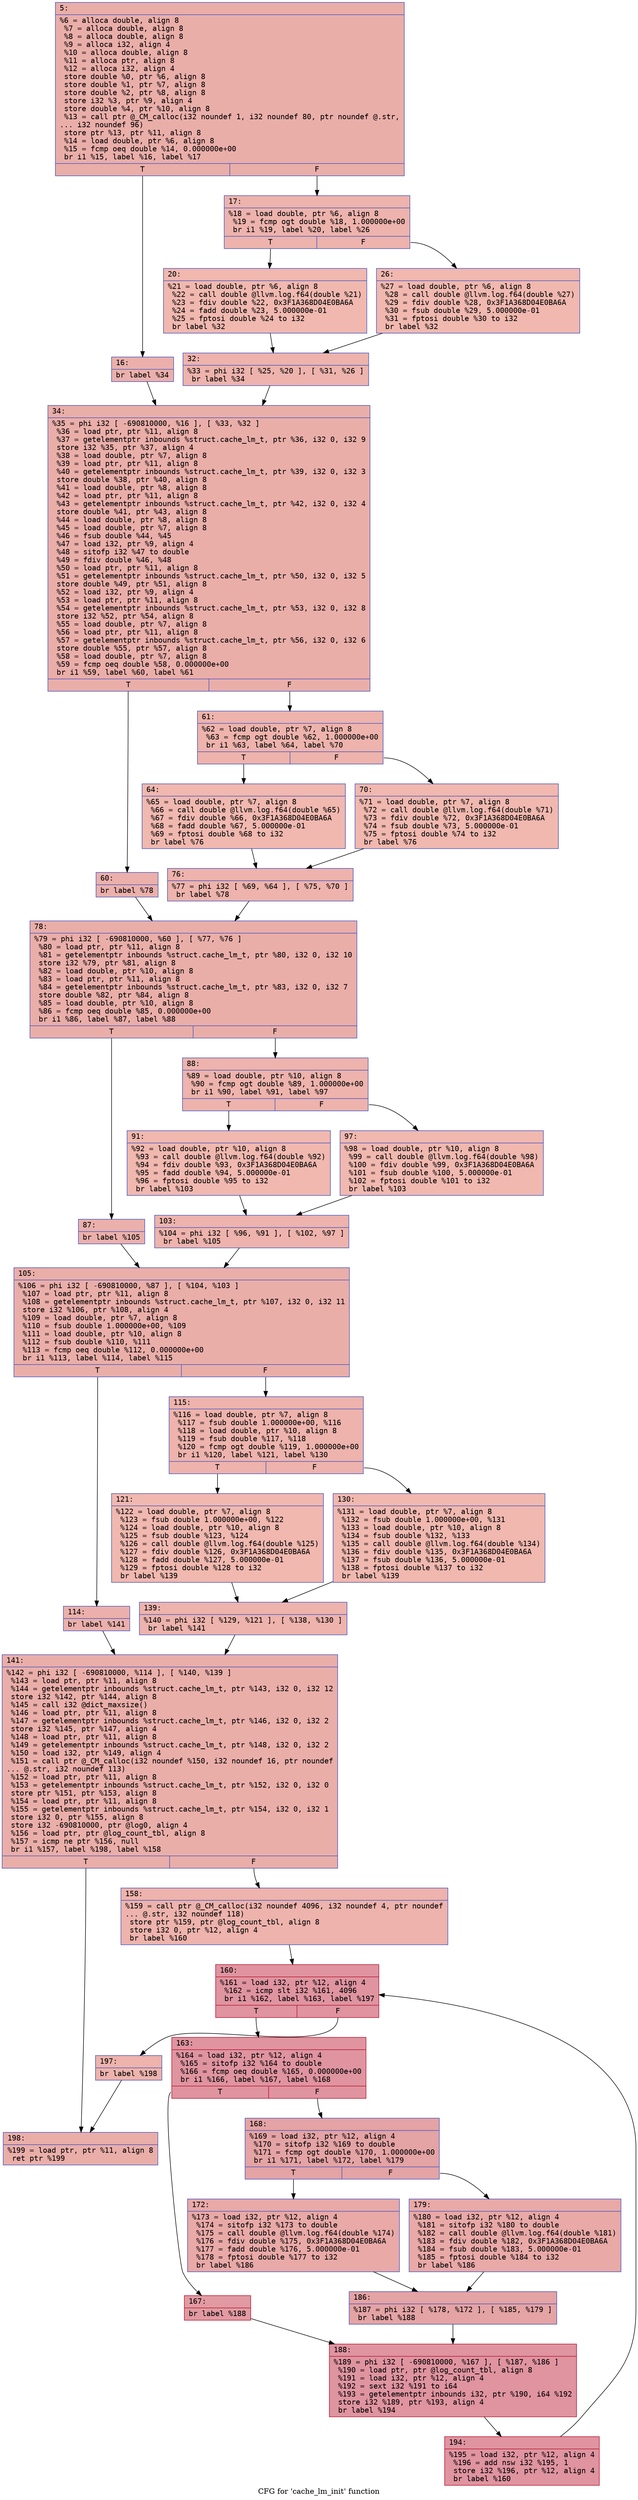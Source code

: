 digraph "CFG for 'cache_lm_init' function" {
	label="CFG for 'cache_lm_init' function";

	Node0x60000034e120 [shape=record,color="#3d50c3ff", style=filled, fillcolor="#d0473d70" fontname="Courier",label="{5:\l|  %6 = alloca double, align 8\l  %7 = alloca double, align 8\l  %8 = alloca double, align 8\l  %9 = alloca i32, align 4\l  %10 = alloca double, align 8\l  %11 = alloca ptr, align 8\l  %12 = alloca i32, align 4\l  store double %0, ptr %6, align 8\l  store double %1, ptr %7, align 8\l  store double %2, ptr %8, align 8\l  store i32 %3, ptr %9, align 4\l  store double %4, ptr %10, align 8\l  %13 = call ptr @_CM_calloc(i32 noundef 1, i32 noundef 80, ptr noundef @.str,\l... i32 noundef 96)\l  store ptr %13, ptr %11, align 8\l  %14 = load double, ptr %6, align 8\l  %15 = fcmp oeq double %14, 0.000000e+00\l  br i1 %15, label %16, label %17\l|{<s0>T|<s1>F}}"];
	Node0x60000034e120:s0 -> Node0x60000034e170[tooltip="5 -> 16\nProbability 62.50%" ];
	Node0x60000034e120:s1 -> Node0x60000034e1c0[tooltip="5 -> 17\nProbability 37.50%" ];
	Node0x60000034e170 [shape=record,color="#3d50c3ff", style=filled, fillcolor="#d24b4070" fontname="Courier",label="{16:\l|  br label %34\l}"];
	Node0x60000034e170 -> Node0x60000034e300[tooltip="16 -> 34\nProbability 100.00%" ];
	Node0x60000034e1c0 [shape=record,color="#3d50c3ff", style=filled, fillcolor="#d6524470" fontname="Courier",label="{17:\l|  %18 = load double, ptr %6, align 8\l  %19 = fcmp ogt double %18, 1.000000e+00\l  br i1 %19, label %20, label %26\l|{<s0>T|<s1>F}}"];
	Node0x60000034e1c0:s0 -> Node0x60000034e210[tooltip="17 -> 20\nProbability 50.00%" ];
	Node0x60000034e1c0:s1 -> Node0x60000034e260[tooltip="17 -> 26\nProbability 50.00%" ];
	Node0x60000034e210 [shape=record,color="#3d50c3ff", style=filled, fillcolor="#dc5d4a70" fontname="Courier",label="{20:\l|  %21 = load double, ptr %6, align 8\l  %22 = call double @llvm.log.f64(double %21)\l  %23 = fdiv double %22, 0x3F1A368D04E0BA6A\l  %24 = fadd double %23, 5.000000e-01\l  %25 = fptosi double %24 to i32\l  br label %32\l}"];
	Node0x60000034e210 -> Node0x60000034e2b0[tooltip="20 -> 32\nProbability 100.00%" ];
	Node0x60000034e260 [shape=record,color="#3d50c3ff", style=filled, fillcolor="#dc5d4a70" fontname="Courier",label="{26:\l|  %27 = load double, ptr %6, align 8\l  %28 = call double @llvm.log.f64(double %27)\l  %29 = fdiv double %28, 0x3F1A368D04E0BA6A\l  %30 = fsub double %29, 5.000000e-01\l  %31 = fptosi double %30 to i32\l  br label %32\l}"];
	Node0x60000034e260 -> Node0x60000034e2b0[tooltip="26 -> 32\nProbability 100.00%" ];
	Node0x60000034e2b0 [shape=record,color="#3d50c3ff", style=filled, fillcolor="#d6524470" fontname="Courier",label="{32:\l|  %33 = phi i32 [ %25, %20 ], [ %31, %26 ]\l  br label %34\l}"];
	Node0x60000034e2b0 -> Node0x60000034e300[tooltip="32 -> 34\nProbability 100.00%" ];
	Node0x60000034e300 [shape=record,color="#3d50c3ff", style=filled, fillcolor="#d0473d70" fontname="Courier",label="{34:\l|  %35 = phi i32 [ -690810000, %16 ], [ %33, %32 ]\l  %36 = load ptr, ptr %11, align 8\l  %37 = getelementptr inbounds %struct.cache_lm_t, ptr %36, i32 0, i32 9\l  store i32 %35, ptr %37, align 4\l  %38 = load double, ptr %7, align 8\l  %39 = load ptr, ptr %11, align 8\l  %40 = getelementptr inbounds %struct.cache_lm_t, ptr %39, i32 0, i32 3\l  store double %38, ptr %40, align 8\l  %41 = load double, ptr %8, align 8\l  %42 = load ptr, ptr %11, align 8\l  %43 = getelementptr inbounds %struct.cache_lm_t, ptr %42, i32 0, i32 4\l  store double %41, ptr %43, align 8\l  %44 = load double, ptr %8, align 8\l  %45 = load double, ptr %7, align 8\l  %46 = fsub double %44, %45\l  %47 = load i32, ptr %9, align 4\l  %48 = sitofp i32 %47 to double\l  %49 = fdiv double %46, %48\l  %50 = load ptr, ptr %11, align 8\l  %51 = getelementptr inbounds %struct.cache_lm_t, ptr %50, i32 0, i32 5\l  store double %49, ptr %51, align 8\l  %52 = load i32, ptr %9, align 4\l  %53 = load ptr, ptr %11, align 8\l  %54 = getelementptr inbounds %struct.cache_lm_t, ptr %53, i32 0, i32 8\l  store i32 %52, ptr %54, align 8\l  %55 = load double, ptr %7, align 8\l  %56 = load ptr, ptr %11, align 8\l  %57 = getelementptr inbounds %struct.cache_lm_t, ptr %56, i32 0, i32 6\l  store double %55, ptr %57, align 8\l  %58 = load double, ptr %7, align 8\l  %59 = fcmp oeq double %58, 0.000000e+00\l  br i1 %59, label %60, label %61\l|{<s0>T|<s1>F}}"];
	Node0x60000034e300:s0 -> Node0x60000034e350[tooltip="34 -> 60\nProbability 62.50%" ];
	Node0x60000034e300:s1 -> Node0x60000034e3a0[tooltip="34 -> 61\nProbability 37.50%" ];
	Node0x60000034e350 [shape=record,color="#3d50c3ff", style=filled, fillcolor="#d24b4070" fontname="Courier",label="{60:\l|  br label %78\l}"];
	Node0x60000034e350 -> Node0x60000034e4e0[tooltip="60 -> 78\nProbability 100.00%" ];
	Node0x60000034e3a0 [shape=record,color="#3d50c3ff", style=filled, fillcolor="#d6524470" fontname="Courier",label="{61:\l|  %62 = load double, ptr %7, align 8\l  %63 = fcmp ogt double %62, 1.000000e+00\l  br i1 %63, label %64, label %70\l|{<s0>T|<s1>F}}"];
	Node0x60000034e3a0:s0 -> Node0x60000034e3f0[tooltip="61 -> 64\nProbability 50.00%" ];
	Node0x60000034e3a0:s1 -> Node0x60000034e440[tooltip="61 -> 70\nProbability 50.00%" ];
	Node0x60000034e3f0 [shape=record,color="#3d50c3ff", style=filled, fillcolor="#dc5d4a70" fontname="Courier",label="{64:\l|  %65 = load double, ptr %7, align 8\l  %66 = call double @llvm.log.f64(double %65)\l  %67 = fdiv double %66, 0x3F1A368D04E0BA6A\l  %68 = fadd double %67, 5.000000e-01\l  %69 = fptosi double %68 to i32\l  br label %76\l}"];
	Node0x60000034e3f0 -> Node0x60000034e490[tooltip="64 -> 76\nProbability 100.00%" ];
	Node0x60000034e440 [shape=record,color="#3d50c3ff", style=filled, fillcolor="#dc5d4a70" fontname="Courier",label="{70:\l|  %71 = load double, ptr %7, align 8\l  %72 = call double @llvm.log.f64(double %71)\l  %73 = fdiv double %72, 0x3F1A368D04E0BA6A\l  %74 = fsub double %73, 5.000000e-01\l  %75 = fptosi double %74 to i32\l  br label %76\l}"];
	Node0x60000034e440 -> Node0x60000034e490[tooltip="70 -> 76\nProbability 100.00%" ];
	Node0x60000034e490 [shape=record,color="#3d50c3ff", style=filled, fillcolor="#d6524470" fontname="Courier",label="{76:\l|  %77 = phi i32 [ %69, %64 ], [ %75, %70 ]\l  br label %78\l}"];
	Node0x60000034e490 -> Node0x60000034e4e0[tooltip="76 -> 78\nProbability 100.00%" ];
	Node0x60000034e4e0 [shape=record,color="#3d50c3ff", style=filled, fillcolor="#d0473d70" fontname="Courier",label="{78:\l|  %79 = phi i32 [ -690810000, %60 ], [ %77, %76 ]\l  %80 = load ptr, ptr %11, align 8\l  %81 = getelementptr inbounds %struct.cache_lm_t, ptr %80, i32 0, i32 10\l  store i32 %79, ptr %81, align 8\l  %82 = load double, ptr %10, align 8\l  %83 = load ptr, ptr %11, align 8\l  %84 = getelementptr inbounds %struct.cache_lm_t, ptr %83, i32 0, i32 7\l  store double %82, ptr %84, align 8\l  %85 = load double, ptr %10, align 8\l  %86 = fcmp oeq double %85, 0.000000e+00\l  br i1 %86, label %87, label %88\l|{<s0>T|<s1>F}}"];
	Node0x60000034e4e0:s0 -> Node0x60000034e530[tooltip="78 -> 87\nProbability 62.50%" ];
	Node0x60000034e4e0:s1 -> Node0x60000034e580[tooltip="78 -> 88\nProbability 37.50%" ];
	Node0x60000034e530 [shape=record,color="#3d50c3ff", style=filled, fillcolor="#d24b4070" fontname="Courier",label="{87:\l|  br label %105\l}"];
	Node0x60000034e530 -> Node0x60000034e6c0[tooltip="87 -> 105\nProbability 100.00%" ];
	Node0x60000034e580 [shape=record,color="#3d50c3ff", style=filled, fillcolor="#d6524470" fontname="Courier",label="{88:\l|  %89 = load double, ptr %10, align 8\l  %90 = fcmp ogt double %89, 1.000000e+00\l  br i1 %90, label %91, label %97\l|{<s0>T|<s1>F}}"];
	Node0x60000034e580:s0 -> Node0x60000034e5d0[tooltip="88 -> 91\nProbability 50.00%" ];
	Node0x60000034e580:s1 -> Node0x60000034e620[tooltip="88 -> 97\nProbability 50.00%" ];
	Node0x60000034e5d0 [shape=record,color="#3d50c3ff", style=filled, fillcolor="#dc5d4a70" fontname="Courier",label="{91:\l|  %92 = load double, ptr %10, align 8\l  %93 = call double @llvm.log.f64(double %92)\l  %94 = fdiv double %93, 0x3F1A368D04E0BA6A\l  %95 = fadd double %94, 5.000000e-01\l  %96 = fptosi double %95 to i32\l  br label %103\l}"];
	Node0x60000034e5d0 -> Node0x60000034e670[tooltip="91 -> 103\nProbability 100.00%" ];
	Node0x60000034e620 [shape=record,color="#3d50c3ff", style=filled, fillcolor="#dc5d4a70" fontname="Courier",label="{97:\l|  %98 = load double, ptr %10, align 8\l  %99 = call double @llvm.log.f64(double %98)\l  %100 = fdiv double %99, 0x3F1A368D04E0BA6A\l  %101 = fsub double %100, 5.000000e-01\l  %102 = fptosi double %101 to i32\l  br label %103\l}"];
	Node0x60000034e620 -> Node0x60000034e670[tooltip="97 -> 103\nProbability 100.00%" ];
	Node0x60000034e670 [shape=record,color="#3d50c3ff", style=filled, fillcolor="#d6524470" fontname="Courier",label="{103:\l|  %104 = phi i32 [ %96, %91 ], [ %102, %97 ]\l  br label %105\l}"];
	Node0x60000034e670 -> Node0x60000034e6c0[tooltip="103 -> 105\nProbability 100.00%" ];
	Node0x60000034e6c0 [shape=record,color="#3d50c3ff", style=filled, fillcolor="#d0473d70" fontname="Courier",label="{105:\l|  %106 = phi i32 [ -690810000, %87 ], [ %104, %103 ]\l  %107 = load ptr, ptr %11, align 8\l  %108 = getelementptr inbounds %struct.cache_lm_t, ptr %107, i32 0, i32 11\l  store i32 %106, ptr %108, align 4\l  %109 = load double, ptr %7, align 8\l  %110 = fsub double 1.000000e+00, %109\l  %111 = load double, ptr %10, align 8\l  %112 = fsub double %110, %111\l  %113 = fcmp oeq double %112, 0.000000e+00\l  br i1 %113, label %114, label %115\l|{<s0>T|<s1>F}}"];
	Node0x60000034e6c0:s0 -> Node0x60000034e710[tooltip="105 -> 114\nProbability 62.50%" ];
	Node0x60000034e6c0:s1 -> Node0x60000034e760[tooltip="105 -> 115\nProbability 37.50%" ];
	Node0x60000034e710 [shape=record,color="#3d50c3ff", style=filled, fillcolor="#d24b4070" fontname="Courier",label="{114:\l|  br label %141\l}"];
	Node0x60000034e710 -> Node0x60000034e8a0[tooltip="114 -> 141\nProbability 100.00%" ];
	Node0x60000034e760 [shape=record,color="#3d50c3ff", style=filled, fillcolor="#d6524470" fontname="Courier",label="{115:\l|  %116 = load double, ptr %7, align 8\l  %117 = fsub double 1.000000e+00, %116\l  %118 = load double, ptr %10, align 8\l  %119 = fsub double %117, %118\l  %120 = fcmp ogt double %119, 1.000000e+00\l  br i1 %120, label %121, label %130\l|{<s0>T|<s1>F}}"];
	Node0x60000034e760:s0 -> Node0x60000034e7b0[tooltip="115 -> 121\nProbability 50.00%" ];
	Node0x60000034e760:s1 -> Node0x60000034e800[tooltip="115 -> 130\nProbability 50.00%" ];
	Node0x60000034e7b0 [shape=record,color="#3d50c3ff", style=filled, fillcolor="#dc5d4a70" fontname="Courier",label="{121:\l|  %122 = load double, ptr %7, align 8\l  %123 = fsub double 1.000000e+00, %122\l  %124 = load double, ptr %10, align 8\l  %125 = fsub double %123, %124\l  %126 = call double @llvm.log.f64(double %125)\l  %127 = fdiv double %126, 0x3F1A368D04E0BA6A\l  %128 = fadd double %127, 5.000000e-01\l  %129 = fptosi double %128 to i32\l  br label %139\l}"];
	Node0x60000034e7b0 -> Node0x60000034e850[tooltip="121 -> 139\nProbability 100.00%" ];
	Node0x60000034e800 [shape=record,color="#3d50c3ff", style=filled, fillcolor="#dc5d4a70" fontname="Courier",label="{130:\l|  %131 = load double, ptr %7, align 8\l  %132 = fsub double 1.000000e+00, %131\l  %133 = load double, ptr %10, align 8\l  %134 = fsub double %132, %133\l  %135 = call double @llvm.log.f64(double %134)\l  %136 = fdiv double %135, 0x3F1A368D04E0BA6A\l  %137 = fsub double %136, 5.000000e-01\l  %138 = fptosi double %137 to i32\l  br label %139\l}"];
	Node0x60000034e800 -> Node0x60000034e850[tooltip="130 -> 139\nProbability 100.00%" ];
	Node0x60000034e850 [shape=record,color="#3d50c3ff", style=filled, fillcolor="#d6524470" fontname="Courier",label="{139:\l|  %140 = phi i32 [ %129, %121 ], [ %138, %130 ]\l  br label %141\l}"];
	Node0x60000034e850 -> Node0x60000034e8a0[tooltip="139 -> 141\nProbability 100.00%" ];
	Node0x60000034e8a0 [shape=record,color="#3d50c3ff", style=filled, fillcolor="#d0473d70" fontname="Courier",label="{141:\l|  %142 = phi i32 [ -690810000, %114 ], [ %140, %139 ]\l  %143 = load ptr, ptr %11, align 8\l  %144 = getelementptr inbounds %struct.cache_lm_t, ptr %143, i32 0, i32 12\l  store i32 %142, ptr %144, align 8\l  %145 = call i32 @dict_maxsize()\l  %146 = load ptr, ptr %11, align 8\l  %147 = getelementptr inbounds %struct.cache_lm_t, ptr %146, i32 0, i32 2\l  store i32 %145, ptr %147, align 4\l  %148 = load ptr, ptr %11, align 8\l  %149 = getelementptr inbounds %struct.cache_lm_t, ptr %148, i32 0, i32 2\l  %150 = load i32, ptr %149, align 4\l  %151 = call ptr @_CM_calloc(i32 noundef %150, i32 noundef 16, ptr noundef\l... @.str, i32 noundef 113)\l  %152 = load ptr, ptr %11, align 8\l  %153 = getelementptr inbounds %struct.cache_lm_t, ptr %152, i32 0, i32 0\l  store ptr %151, ptr %153, align 8\l  %154 = load ptr, ptr %11, align 8\l  %155 = getelementptr inbounds %struct.cache_lm_t, ptr %154, i32 0, i32 1\l  store i32 0, ptr %155, align 8\l  store i32 -690810000, ptr @log0, align 4\l  %156 = load ptr, ptr @log_count_tbl, align 8\l  %157 = icmp ne ptr %156, null\l  br i1 %157, label %198, label %158\l|{<s0>T|<s1>F}}"];
	Node0x60000034e8a0:s0 -> Node0x60000034ec60[tooltip="141 -> 198\nProbability 62.50%" ];
	Node0x60000034e8a0:s1 -> Node0x60000034e8f0[tooltip="141 -> 158\nProbability 37.50%" ];
	Node0x60000034e8f0 [shape=record,color="#3d50c3ff", style=filled, fillcolor="#d6524470" fontname="Courier",label="{158:\l|  %159 = call ptr @_CM_calloc(i32 noundef 4096, i32 noundef 4, ptr noundef\l... @.str, i32 noundef 118)\l  store ptr %159, ptr @log_count_tbl, align 8\l  store i32 0, ptr %12, align 4\l  br label %160\l}"];
	Node0x60000034e8f0 -> Node0x60000034e940[tooltip="158 -> 160\nProbability 100.00%" ];
	Node0x60000034e940 [shape=record,color="#b70d28ff", style=filled, fillcolor="#b70d2870" fontname="Courier",label="{160:\l|  %161 = load i32, ptr %12, align 4\l  %162 = icmp slt i32 %161, 4096\l  br i1 %162, label %163, label %197\l|{<s0>T|<s1>F}}"];
	Node0x60000034e940:s0 -> Node0x60000034e990[tooltip="160 -> 163\nProbability 96.88%" ];
	Node0x60000034e940:s1 -> Node0x60000034ec10[tooltip="160 -> 197\nProbability 3.12%" ];
	Node0x60000034e990 [shape=record,color="#b70d28ff", style=filled, fillcolor="#b70d2870" fontname="Courier",label="{163:\l|  %164 = load i32, ptr %12, align 4\l  %165 = sitofp i32 %164 to double\l  %166 = fcmp oeq double %165, 0.000000e+00\l  br i1 %166, label %167, label %168\l|{<s0>T|<s1>F}}"];
	Node0x60000034e990:s0 -> Node0x60000034e9e0[tooltip="163 -> 167\nProbability 62.50%" ];
	Node0x60000034e990:s1 -> Node0x60000034ea30[tooltip="163 -> 168\nProbability 37.50%" ];
	Node0x60000034e9e0 [shape=record,color="#b70d28ff", style=filled, fillcolor="#bb1b2c70" fontname="Courier",label="{167:\l|  br label %188\l}"];
	Node0x60000034e9e0 -> Node0x60000034eb70[tooltip="167 -> 188\nProbability 100.00%" ];
	Node0x60000034ea30 [shape=record,color="#3d50c3ff", style=filled, fillcolor="#c32e3170" fontname="Courier",label="{168:\l|  %169 = load i32, ptr %12, align 4\l  %170 = sitofp i32 %169 to double\l  %171 = fcmp ogt double %170, 1.000000e+00\l  br i1 %171, label %172, label %179\l|{<s0>T|<s1>F}}"];
	Node0x60000034ea30:s0 -> Node0x60000034ea80[tooltip="168 -> 172\nProbability 50.00%" ];
	Node0x60000034ea30:s1 -> Node0x60000034ead0[tooltip="168 -> 179\nProbability 50.00%" ];
	Node0x60000034ea80 [shape=record,color="#3d50c3ff", style=filled, fillcolor="#ca3b3770" fontname="Courier",label="{172:\l|  %173 = load i32, ptr %12, align 4\l  %174 = sitofp i32 %173 to double\l  %175 = call double @llvm.log.f64(double %174)\l  %176 = fdiv double %175, 0x3F1A368D04E0BA6A\l  %177 = fadd double %176, 5.000000e-01\l  %178 = fptosi double %177 to i32\l  br label %186\l}"];
	Node0x60000034ea80 -> Node0x60000034eb20[tooltip="172 -> 186\nProbability 100.00%" ];
	Node0x60000034ead0 [shape=record,color="#3d50c3ff", style=filled, fillcolor="#ca3b3770" fontname="Courier",label="{179:\l|  %180 = load i32, ptr %12, align 4\l  %181 = sitofp i32 %180 to double\l  %182 = call double @llvm.log.f64(double %181)\l  %183 = fdiv double %182, 0x3F1A368D04E0BA6A\l  %184 = fsub double %183, 5.000000e-01\l  %185 = fptosi double %184 to i32\l  br label %186\l}"];
	Node0x60000034ead0 -> Node0x60000034eb20[tooltip="179 -> 186\nProbability 100.00%" ];
	Node0x60000034eb20 [shape=record,color="#3d50c3ff", style=filled, fillcolor="#c32e3170" fontname="Courier",label="{186:\l|  %187 = phi i32 [ %178, %172 ], [ %185, %179 ]\l  br label %188\l}"];
	Node0x60000034eb20 -> Node0x60000034eb70[tooltip="186 -> 188\nProbability 100.00%" ];
	Node0x60000034eb70 [shape=record,color="#b70d28ff", style=filled, fillcolor="#b70d2870" fontname="Courier",label="{188:\l|  %189 = phi i32 [ -690810000, %167 ], [ %187, %186 ]\l  %190 = load ptr, ptr @log_count_tbl, align 8\l  %191 = load i32, ptr %12, align 4\l  %192 = sext i32 %191 to i64\l  %193 = getelementptr inbounds i32, ptr %190, i64 %192\l  store i32 %189, ptr %193, align 4\l  br label %194\l}"];
	Node0x60000034eb70 -> Node0x60000034ebc0[tooltip="188 -> 194\nProbability 100.00%" ];
	Node0x60000034ebc0 [shape=record,color="#b70d28ff", style=filled, fillcolor="#b70d2870" fontname="Courier",label="{194:\l|  %195 = load i32, ptr %12, align 4\l  %196 = add nsw i32 %195, 1\l  store i32 %196, ptr %12, align 4\l  br label %160\l}"];
	Node0x60000034ebc0 -> Node0x60000034e940[tooltip="194 -> 160\nProbability 100.00%" ];
	Node0x60000034ec10 [shape=record,color="#3d50c3ff", style=filled, fillcolor="#d6524470" fontname="Courier",label="{197:\l|  br label %198\l}"];
	Node0x60000034ec10 -> Node0x60000034ec60[tooltip="197 -> 198\nProbability 100.00%" ];
	Node0x60000034ec60 [shape=record,color="#3d50c3ff", style=filled, fillcolor="#d0473d70" fontname="Courier",label="{198:\l|  %199 = load ptr, ptr %11, align 8\l  ret ptr %199\l}"];
}
